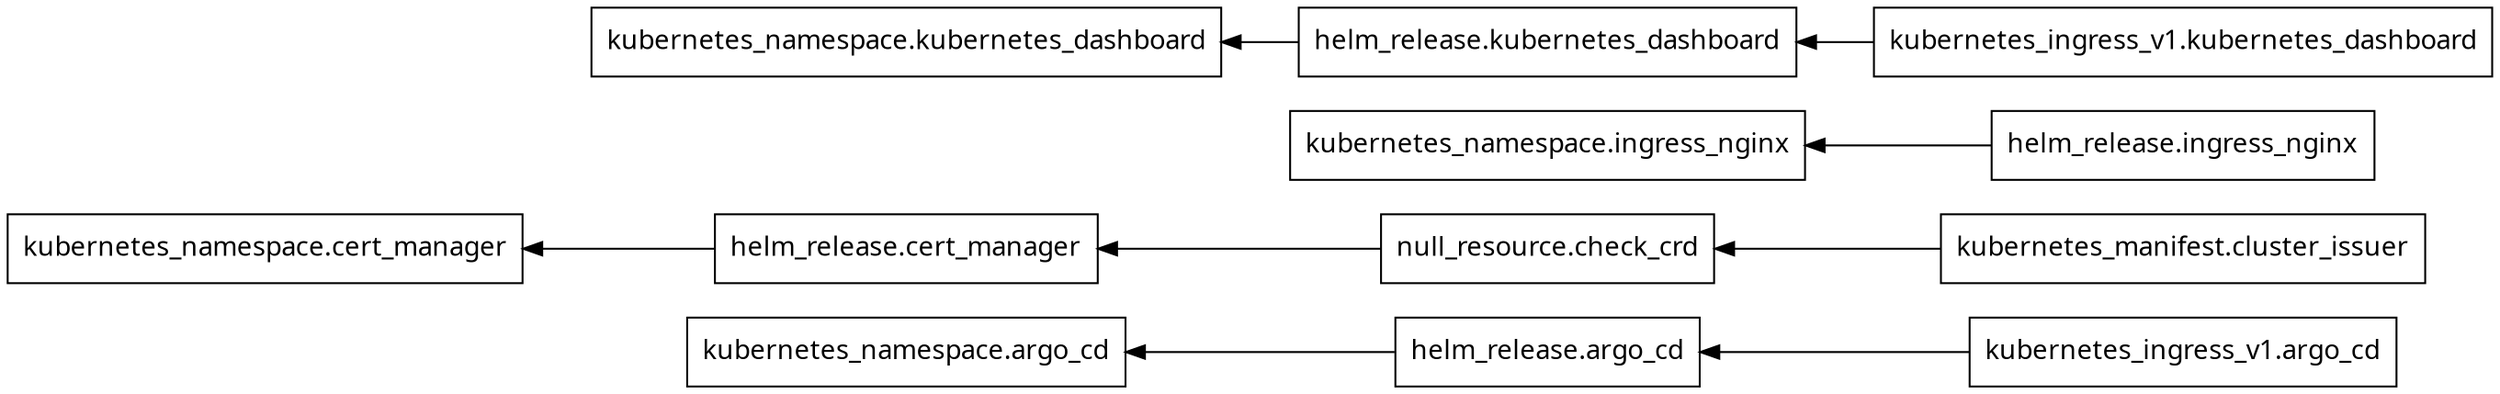 digraph G {
  rankdir = "RL";
  node [shape = rect, fontname = "sans-serif"];
  "helm_release.argo_cd" [label="helm_release.argo_cd"];
  "helm_release.cert_manager" [label="helm_release.cert_manager"];
  "helm_release.ingress_nginx" [label="helm_release.ingress_nginx"];
  "helm_release.kubernetes_dashboard" [label="helm_release.kubernetes_dashboard"];
  "kubernetes_ingress_v1.argo_cd" [label="kubernetes_ingress_v1.argo_cd"];
  "kubernetes_ingress_v1.kubernetes_dashboard" [label="kubernetes_ingress_v1.kubernetes_dashboard"];
  "kubernetes_manifest.cluster_issuer" [label="kubernetes_manifest.cluster_issuer"];
  "kubernetes_namespace.argo_cd" [label="kubernetes_namespace.argo_cd"];
  "kubernetes_namespace.cert_manager" [label="kubernetes_namespace.cert_manager"];
  "kubernetes_namespace.ingress_nginx" [label="kubernetes_namespace.ingress_nginx"];
  "kubernetes_namespace.kubernetes_dashboard" [label="kubernetes_namespace.kubernetes_dashboard"];
  "null_resource.check_crd" [label="null_resource.check_crd"];
  "helm_release.argo_cd" -> "kubernetes_namespace.argo_cd";
  "helm_release.cert_manager" -> "kubernetes_namespace.cert_manager";
  "helm_release.ingress_nginx" -> "kubernetes_namespace.ingress_nginx";
  "helm_release.kubernetes_dashboard" -> "kubernetes_namespace.kubernetes_dashboard";
  "kubernetes_ingress_v1.argo_cd" -> "helm_release.argo_cd";
  "kubernetes_ingress_v1.kubernetes_dashboard" -> "helm_release.kubernetes_dashboard";
  "kubernetes_manifest.cluster_issuer" -> "null_resource.check_crd";
  "null_resource.check_crd" -> "helm_release.cert_manager";
}
